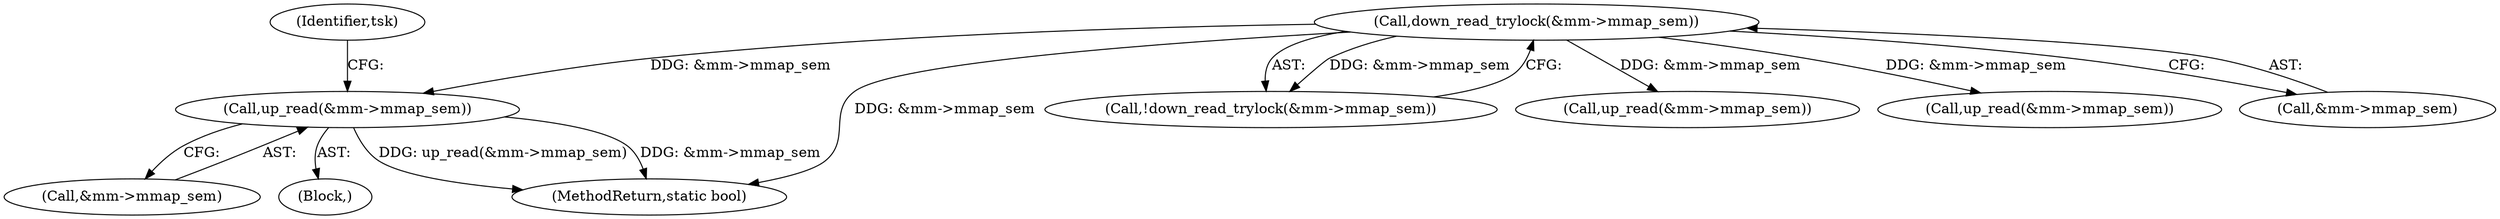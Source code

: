 digraph "0_linux_687cb0884a714ff484d038e9190edc874edcf146@API" {
"1000154" [label="(Call,up_read(&mm->mmap_sem))"];
"1000120" [label="(Call,down_read_trylock(&mm->mmap_sem))"];
"1000155" [label="(Call,&mm->mmap_sem)"];
"1000119" [label="(Call,!down_read_trylock(&mm->mmap_sem))"];
"1000153" [label="(Block,)"];
"1000161" [label="(Identifier,tsk)"];
"1000120" [label="(Call,down_read_trylock(&mm->mmap_sem))"];
"1000245" [label="(Call,up_read(&mm->mmap_sem))"];
"1000138" [label="(Call,up_read(&mm->mmap_sem))"];
"1000121" [label="(Call,&mm->mmap_sem)"];
"1000154" [label="(Call,up_read(&mm->mmap_sem))"];
"1000260" [label="(MethodReturn,static bool)"];
"1000154" -> "1000153"  [label="AST: "];
"1000154" -> "1000155"  [label="CFG: "];
"1000155" -> "1000154"  [label="AST: "];
"1000161" -> "1000154"  [label="CFG: "];
"1000154" -> "1000260"  [label="DDG: up_read(&mm->mmap_sem)"];
"1000154" -> "1000260"  [label="DDG: &mm->mmap_sem"];
"1000120" -> "1000154"  [label="DDG: &mm->mmap_sem"];
"1000120" -> "1000119"  [label="AST: "];
"1000120" -> "1000121"  [label="CFG: "];
"1000121" -> "1000120"  [label="AST: "];
"1000119" -> "1000120"  [label="CFG: "];
"1000120" -> "1000260"  [label="DDG: &mm->mmap_sem"];
"1000120" -> "1000119"  [label="DDG: &mm->mmap_sem"];
"1000120" -> "1000138"  [label="DDG: &mm->mmap_sem"];
"1000120" -> "1000245"  [label="DDG: &mm->mmap_sem"];
}
